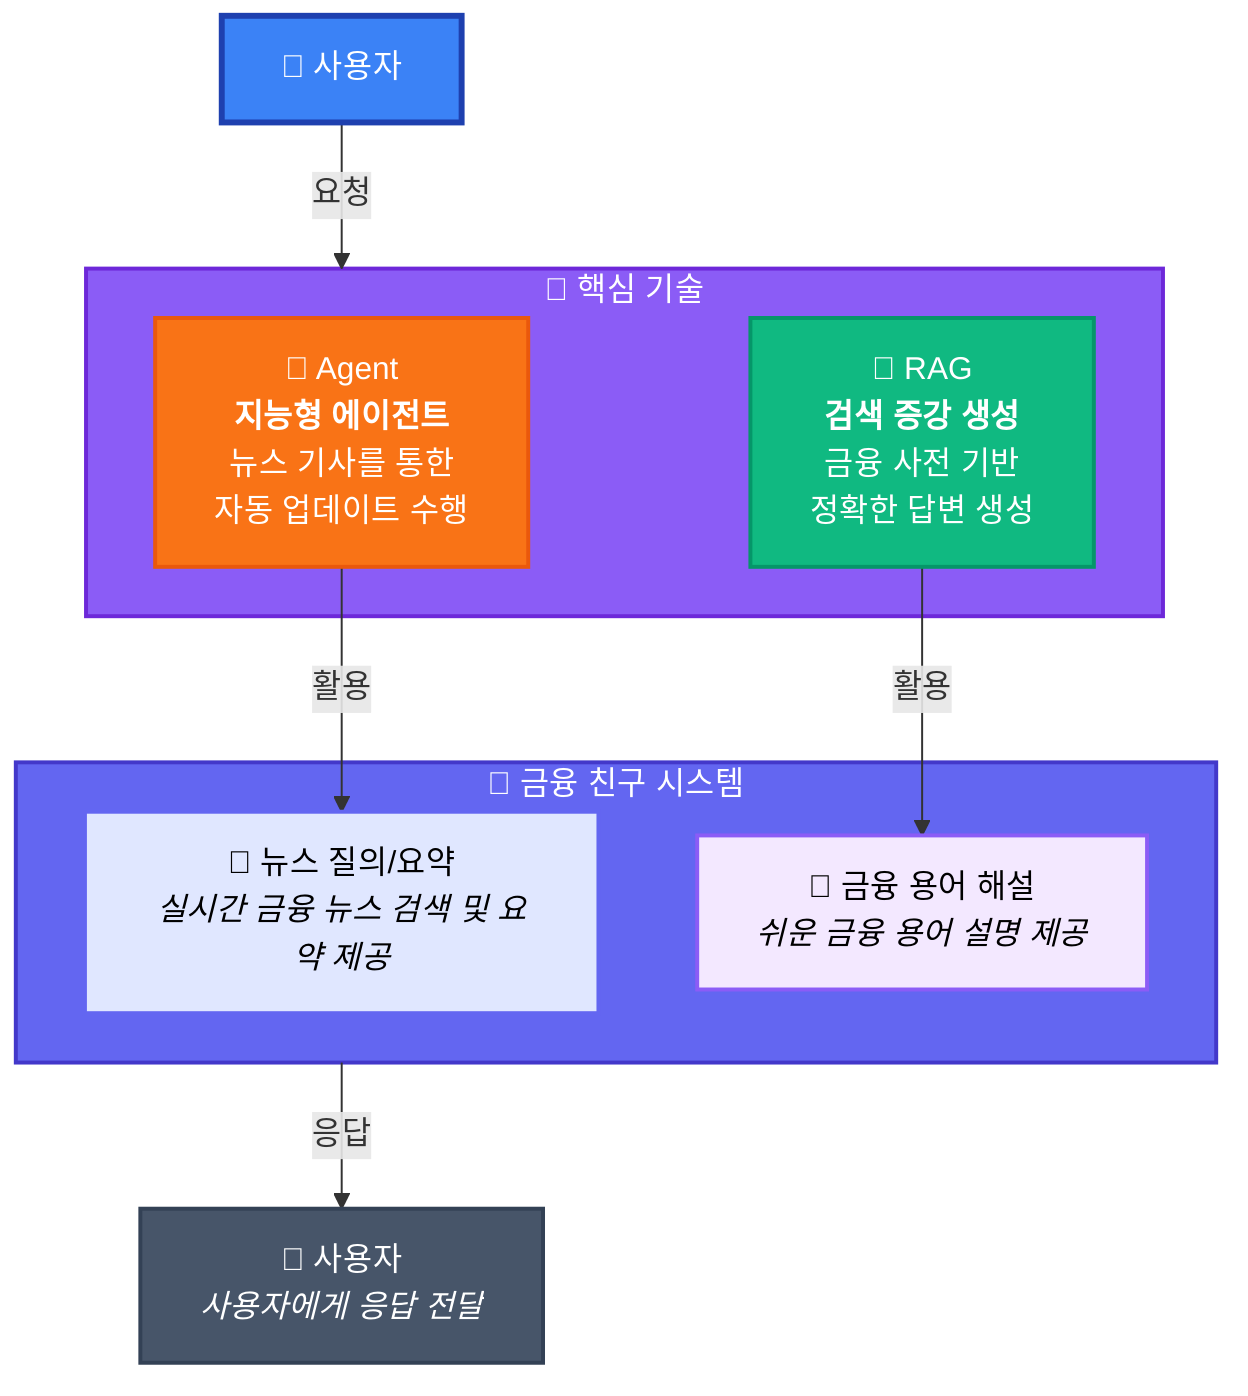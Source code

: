 graph TB
    User["👤 사용자"]
    
    subgraph Core["🔧 핵심 기술"]
        direction LR
        Agent["🔀 Agent<br/><b>지능형 에이전트</b><br/>뉴스 기사를 통한<br/>자동 업데이트 수행"]
        RAG["🧠 RAG<br/><b>검색 증강 생성</b><br/>금융 사전 기반<br/>정확한 답변 생성"]
    end
    
    subgraph System["💼 금융 친구 시스템"]
        direction LR
        News["📰 뉴스 질의/요약<br/><i>실시간 금융 뉴스 검색 및 요약 제공</i>"]
        Term["📖 금융 용어 해설<br/><i>쉬운 금융 용어 설명 제공</i>"]

    end
    
    Data["👤 사용자<br/><i>사용자에게 응답 전달</i>"]
    
    User -->|요청| Core
    Agent -->|활용| News
    RAG -->|활용| Term
    System -->|응답| Data
        
    style User fill:#3b82f6,stroke:#1e40af,stroke-width:3px,color:#fff
    style System fill:#6366f1,stroke:#4338ca,stroke-width:2px,color:#fff
    style Core fill:#8b5cf6,stroke:#6d28d9,stroke-width:2px,color:#fff
    style Data fill:#475569,stroke:#334155,stroke-width:2px,color:#fff
    style RAG fill:#10b981,stroke:#059669,stroke-width:2px,color:#fff
    style Agent fill:#f97316,stroke:#ea580c,stroke-width:2px,color:#fff
    style News fill:#e0e7ff,stroke:#6366f1,stroke-width:2px,color:#000
    style Term fill:#f3e8ff,stroke:#8b5cf6,stroke-width:2px,color:#000